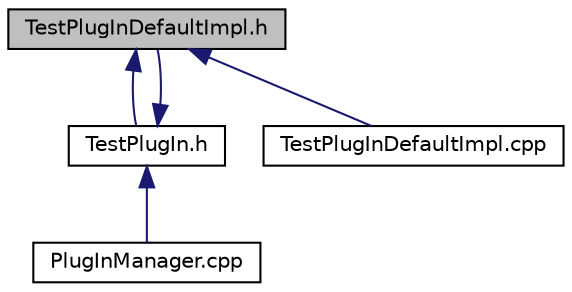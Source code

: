 digraph "TestPlugInDefaultImpl.h"
{
  edge [fontname="Helvetica",fontsize="10",labelfontname="Helvetica",labelfontsize="10"];
  node [fontname="Helvetica",fontsize="10",shape=record];
  Node9 [label="TestPlugInDefaultImpl.h",height=0.2,width=0.4,color="black", fillcolor="grey75", style="filled", fontcolor="black"];
  Node9 -> Node10 [dir="back",color="midnightblue",fontsize="10",style="solid",fontname="Helvetica"];
  Node10 [label="TestPlugIn.h",height=0.2,width=0.4,color="black", fillcolor="white", style="filled",URL="$_test_plug_in_8h.html"];
  Node10 -> Node9 [dir="back",color="midnightblue",fontsize="10",style="solid",fontname="Helvetica"];
  Node10 -> Node11 [dir="back",color="midnightblue",fontsize="10",style="solid",fontname="Helvetica"];
  Node11 [label="PlugInManager.cpp",height=0.2,width=0.4,color="black", fillcolor="white", style="filled",URL="$_plug_in_manager_8cpp.html"];
  Node9 -> Node12 [dir="back",color="midnightblue",fontsize="10",style="solid",fontname="Helvetica"];
  Node12 [label="TestPlugInDefaultImpl.cpp",height=0.2,width=0.4,color="black", fillcolor="white", style="filled",URL="$_test_plug_in_default_impl_8cpp.html"];
}
